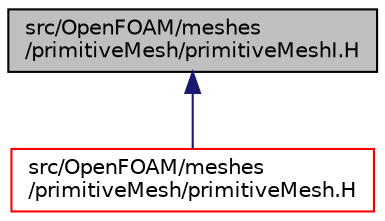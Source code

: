 digraph "src/OpenFOAM/meshes/primitiveMesh/primitiveMeshI.H"
{
  bgcolor="transparent";
  edge [fontname="Helvetica",fontsize="10",labelfontname="Helvetica",labelfontsize="10"];
  node [fontname="Helvetica",fontsize="10",shape=record];
  Node1 [label="src/OpenFOAM/meshes\l/primitiveMesh/primitiveMeshI.H",height=0.2,width=0.4,color="black", fillcolor="grey75", style="filled", fontcolor="black"];
  Node1 -> Node2 [dir="back",color="midnightblue",fontsize="10",style="solid",fontname="Helvetica"];
  Node2 [label="src/OpenFOAM/meshes\l/primitiveMesh/primitiveMesh.H",height=0.2,width=0.4,color="red",URL="$a08741.html"];
}
